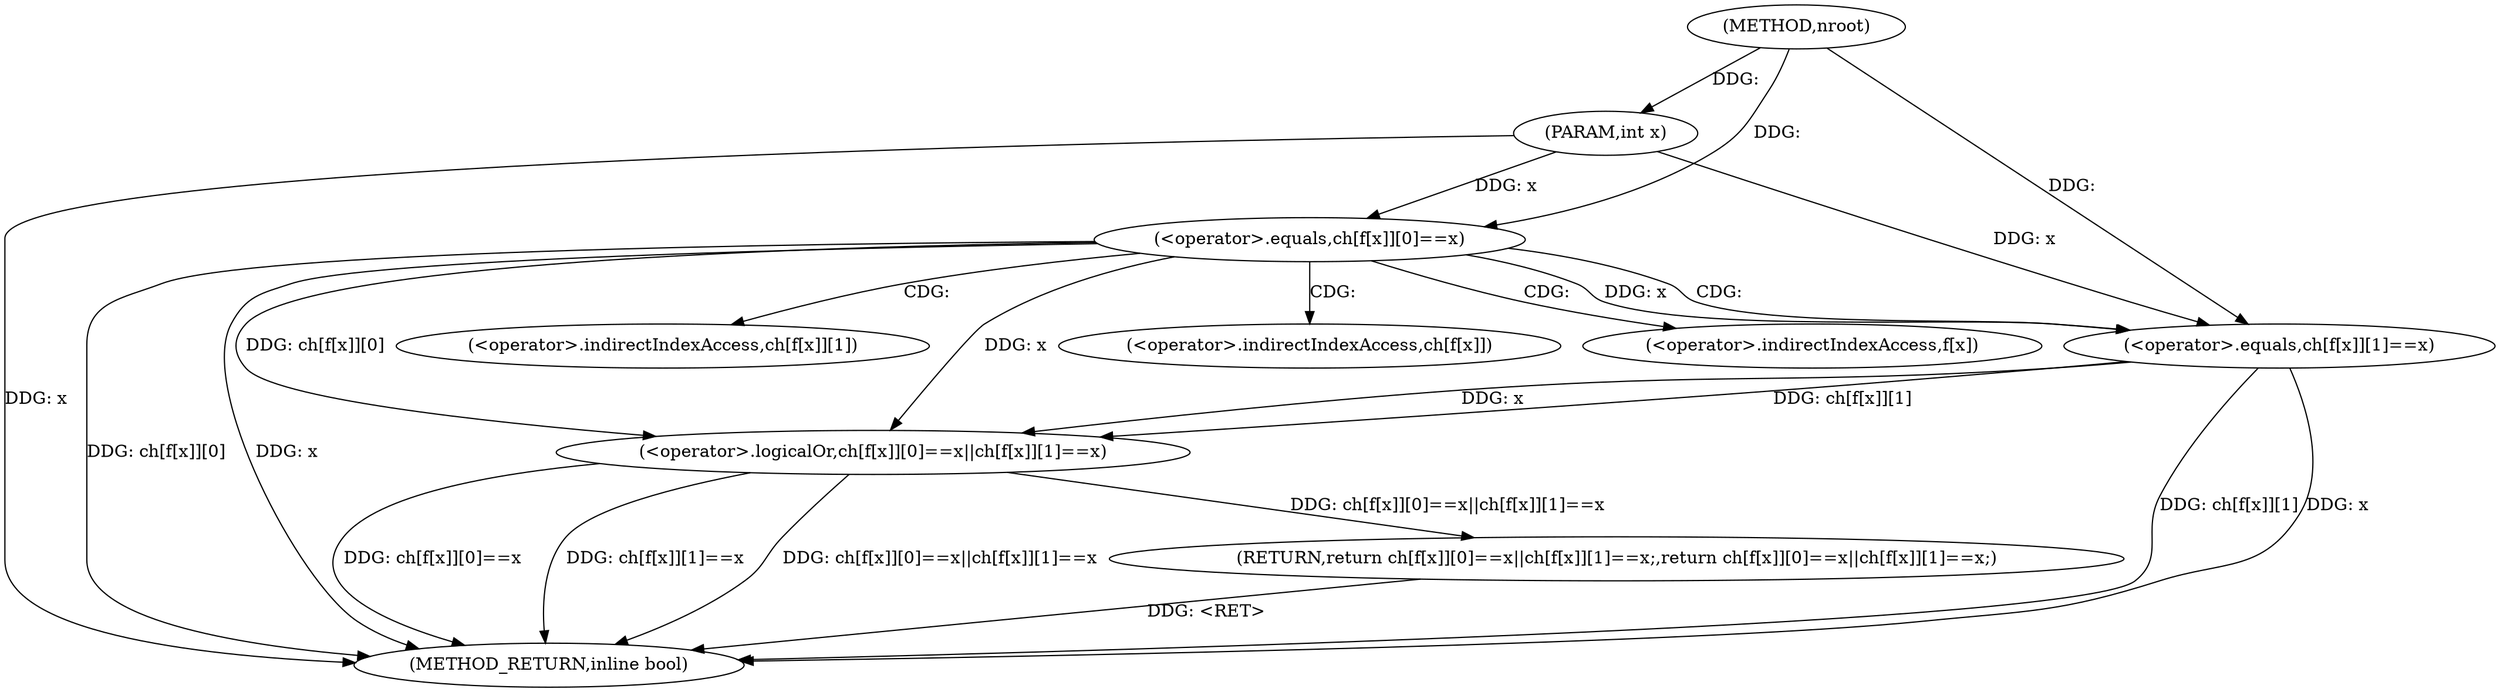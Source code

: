 digraph "nroot" {  
"1000321" [label = "(METHOD,nroot)" ]
"1000344" [label = "(METHOD_RETURN,inline bool)" ]
"1000322" [label = "(PARAM,int x)" ]
"1000324" [label = "(RETURN,return ch[f[x]][0]==x||ch[f[x]][1]==x;,return ch[f[x]][0]==x||ch[f[x]][1]==x;)" ]
"1000325" [label = "(<operator>.logicalOr,ch[f[x]][0]==x||ch[f[x]][1]==x)" ]
"1000326" [label = "(<operator>.equals,ch[f[x]][0]==x)" ]
"1000335" [label = "(<operator>.equals,ch[f[x]][1]==x)" ]
"1000336" [label = "(<operator>.indirectIndexAccess,ch[f[x]][1])" ]
"1000337" [label = "(<operator>.indirectIndexAccess,ch[f[x]])" ]
"1000339" [label = "(<operator>.indirectIndexAccess,f[x])" ]
  "1000324" -> "1000344"  [ label = "DDG: <RET>"] 
  "1000322" -> "1000344"  [ label = "DDG: x"] 
  "1000326" -> "1000344"  [ label = "DDG: ch[f[x]][0]"] 
  "1000326" -> "1000344"  [ label = "DDG: x"] 
  "1000325" -> "1000344"  [ label = "DDG: ch[f[x]][0]==x"] 
  "1000335" -> "1000344"  [ label = "DDG: ch[f[x]][1]"] 
  "1000335" -> "1000344"  [ label = "DDG: x"] 
  "1000325" -> "1000344"  [ label = "DDG: ch[f[x]][1]==x"] 
  "1000325" -> "1000344"  [ label = "DDG: ch[f[x]][0]==x||ch[f[x]][1]==x"] 
  "1000321" -> "1000322"  [ label = "DDG: "] 
  "1000325" -> "1000324"  [ label = "DDG: ch[f[x]][0]==x||ch[f[x]][1]==x"] 
  "1000326" -> "1000325"  [ label = "DDG: ch[f[x]][0]"] 
  "1000326" -> "1000325"  [ label = "DDG: x"] 
  "1000335" -> "1000325"  [ label = "DDG: ch[f[x]][1]"] 
  "1000335" -> "1000325"  [ label = "DDG: x"] 
  "1000322" -> "1000326"  [ label = "DDG: x"] 
  "1000321" -> "1000326"  [ label = "DDG: "] 
  "1000326" -> "1000335"  [ label = "DDG: x"] 
  "1000322" -> "1000335"  [ label = "DDG: x"] 
  "1000321" -> "1000335"  [ label = "DDG: "] 
  "1000326" -> "1000337"  [ label = "CDG: "] 
  "1000326" -> "1000336"  [ label = "CDG: "] 
  "1000326" -> "1000339"  [ label = "CDG: "] 
  "1000326" -> "1000335"  [ label = "CDG: "] 
}
